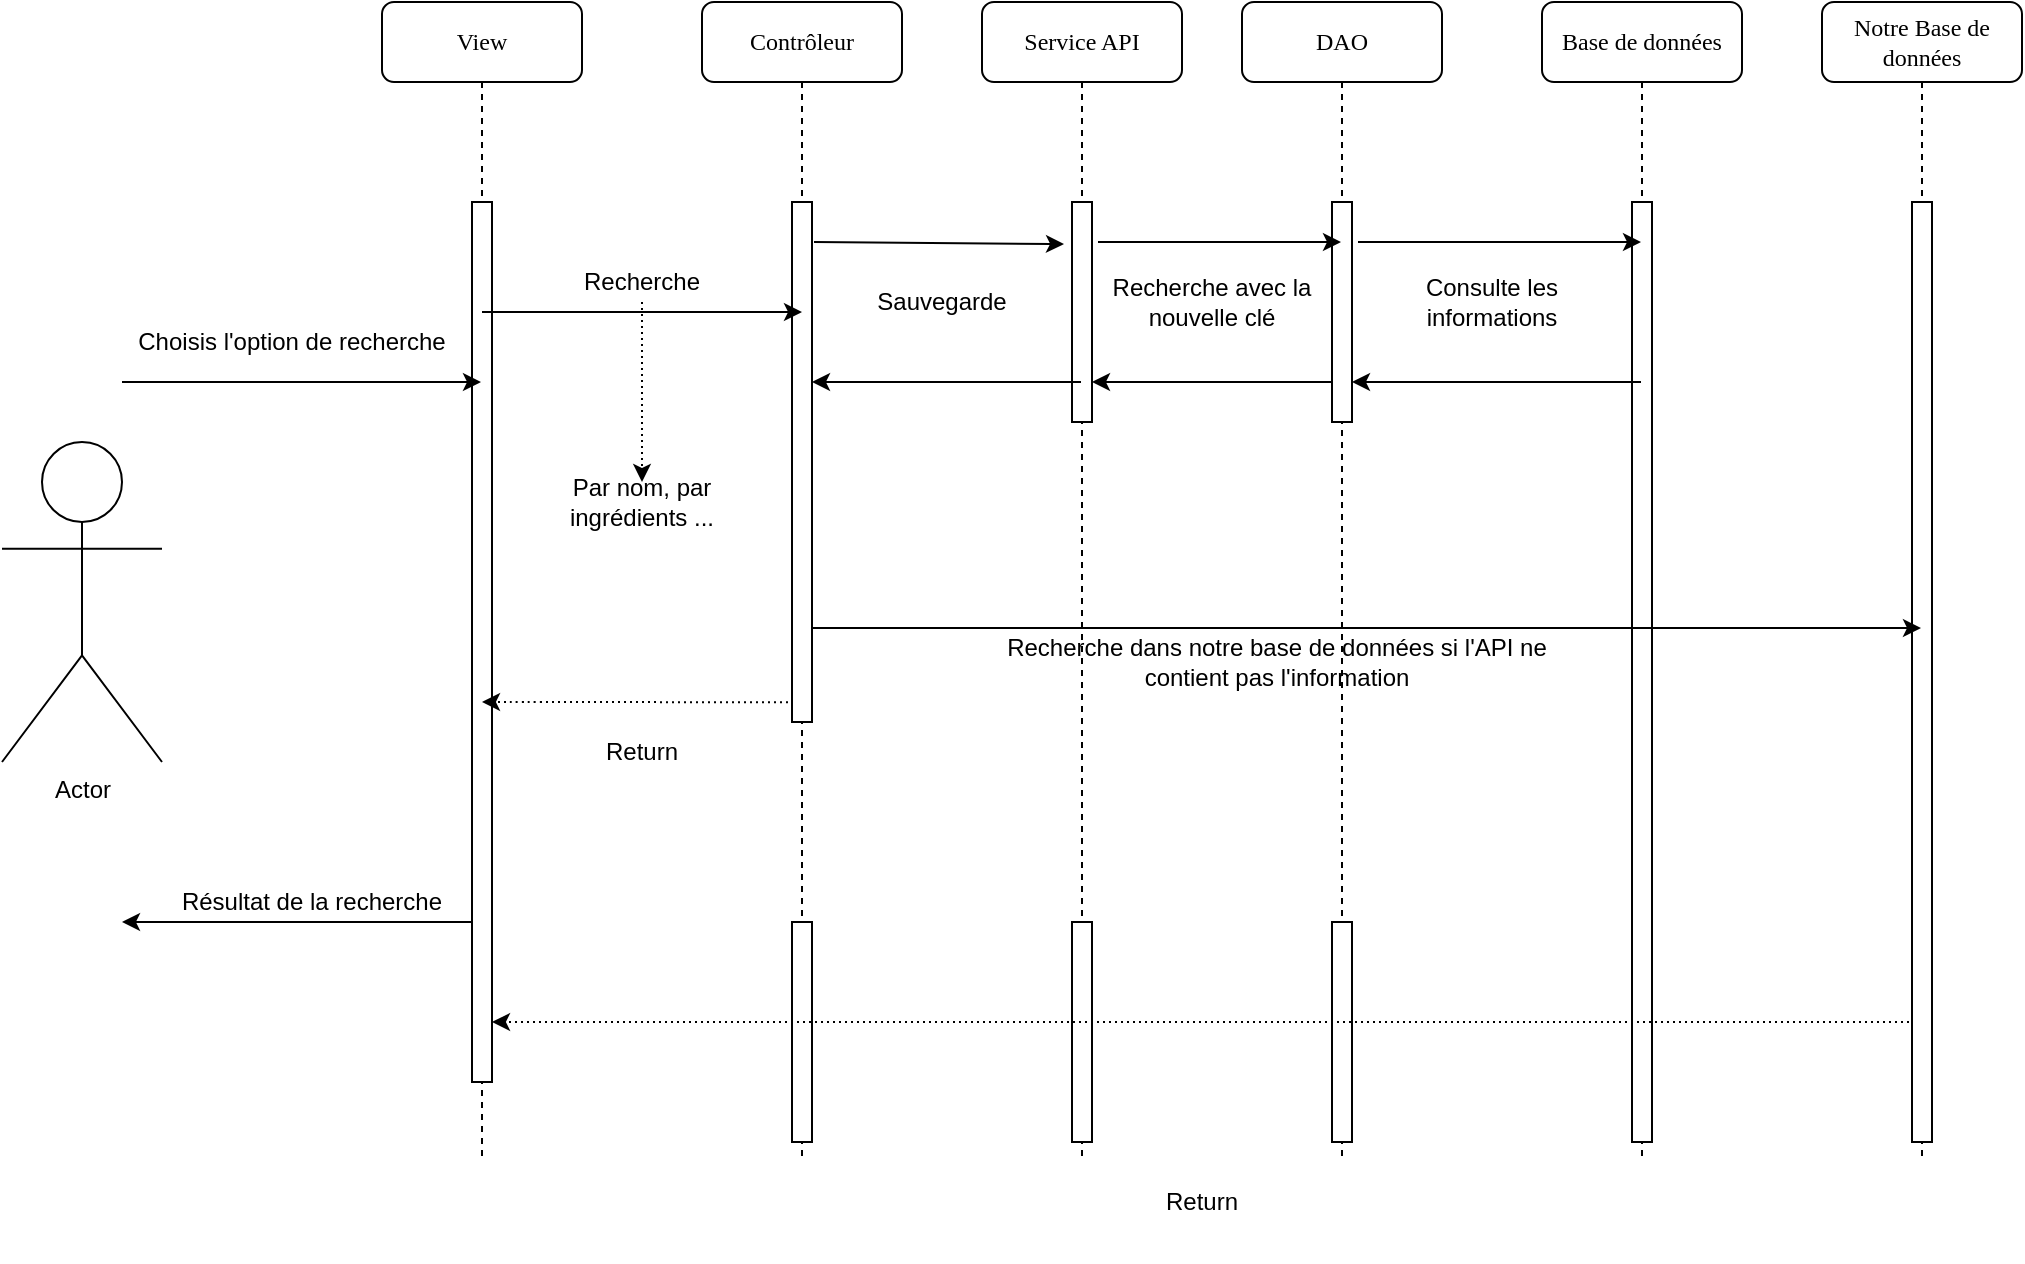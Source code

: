 <mxfile version="13.7.7" type="github">
  <diagram name="Page-1" id="13e1069c-82ec-6db2-03f1-153e76fe0fe0">
    <mxGraphModel dx="1422" dy="787" grid="1" gridSize="10" guides="1" tooltips="1" connect="1" arrows="1" fold="1" page="1" pageScale="1" pageWidth="1100" pageHeight="850" background="#ffffff" math="0" shadow="0">
      <root>
        <mxCell id="0" />
        <mxCell id="1" parent="0" />
        <mxCell id="7baba1c4bc27f4b0-2" value="View" style="shape=umlLifeline;perimeter=lifelinePerimeter;whiteSpace=wrap;html=1;container=1;collapsible=0;recursiveResize=0;outlineConnect=0;rounded=1;shadow=0;comic=0;labelBackgroundColor=none;strokeWidth=1;fontFamily=Verdana;fontSize=12;align=center;" parent="1" vertex="1">
          <mxGeometry x="240" y="80" width="100" height="580" as="geometry" />
        </mxCell>
        <mxCell id="7baba1c4bc27f4b0-10" value="" style="html=1;points=[];perimeter=orthogonalPerimeter;rounded=0;shadow=0;comic=0;labelBackgroundColor=none;strokeWidth=1;fontFamily=Verdana;fontSize=12;align=center;" parent="7baba1c4bc27f4b0-2" vertex="1">
          <mxGeometry x="45" y="100" width="10" height="440" as="geometry" />
        </mxCell>
        <mxCell id="7baba1c4bc27f4b0-3" value="Contrôleur" style="shape=umlLifeline;perimeter=lifelinePerimeter;whiteSpace=wrap;html=1;container=1;collapsible=0;recursiveResize=0;outlineConnect=0;rounded=1;shadow=0;comic=0;labelBackgroundColor=none;strokeWidth=1;fontFamily=Verdana;fontSize=12;align=center;" parent="1" vertex="1">
          <mxGeometry x="400" y="80" width="100" height="580" as="geometry" />
        </mxCell>
        <mxCell id="7baba1c4bc27f4b0-13" value="" style="html=1;points=[];perimeter=orthogonalPerimeter;rounded=0;shadow=0;comic=0;labelBackgroundColor=none;strokeWidth=1;fontFamily=Verdana;fontSize=12;align=center;" parent="7baba1c4bc27f4b0-3" vertex="1">
          <mxGeometry x="45" y="100" width="10" height="260" as="geometry" />
        </mxCell>
        <mxCell id="_uyufcizbD-MGClpZUuU-34" value="" style="html=1;points=[];perimeter=orthogonalPerimeter;rounded=0;shadow=0;comic=0;labelBackgroundColor=none;strokeWidth=1;fontFamily=Verdana;fontSize=12;align=center;" parent="7baba1c4bc27f4b0-3" vertex="1">
          <mxGeometry x="45" y="460" width="10" height="110" as="geometry" />
        </mxCell>
        <mxCell id="7baba1c4bc27f4b0-4" value="Service API" style="shape=umlLifeline;perimeter=lifelinePerimeter;whiteSpace=wrap;html=1;container=1;collapsible=0;recursiveResize=0;outlineConnect=0;rounded=1;shadow=0;comic=0;labelBackgroundColor=none;strokeWidth=1;fontFamily=Verdana;fontSize=12;align=center;" parent="1" vertex="1">
          <mxGeometry x="540" y="80" width="100" height="580" as="geometry" />
        </mxCell>
        <mxCell id="_uyufcizbD-MGClpZUuU-7" value="" style="html=1;points=[];perimeter=orthogonalPerimeter;rounded=0;shadow=0;comic=0;labelBackgroundColor=none;strokeWidth=1;fontFamily=Verdana;fontSize=12;align=center;" parent="7baba1c4bc27f4b0-4" vertex="1">
          <mxGeometry x="45" y="100" width="10" height="110" as="geometry" />
        </mxCell>
        <mxCell id="_uyufcizbD-MGClpZUuU-33" value="" style="html=1;points=[];perimeter=orthogonalPerimeter;rounded=0;shadow=0;comic=0;labelBackgroundColor=none;strokeWidth=1;fontFamily=Verdana;fontSize=12;align=center;" parent="7baba1c4bc27f4b0-4" vertex="1">
          <mxGeometry x="45" y="460" width="10" height="110" as="geometry" />
        </mxCell>
        <mxCell id="7baba1c4bc27f4b0-5" value="DAO" style="shape=umlLifeline;perimeter=lifelinePerimeter;whiteSpace=wrap;html=1;container=1;collapsible=0;recursiveResize=0;outlineConnect=0;rounded=1;shadow=0;comic=0;labelBackgroundColor=none;strokeWidth=1;fontFamily=Verdana;fontSize=12;align=center;" parent="1" vertex="1">
          <mxGeometry x="670" y="80" width="100" height="580" as="geometry" />
        </mxCell>
        <mxCell id="_uyufcizbD-MGClpZUuU-8" value="" style="html=1;points=[];perimeter=orthogonalPerimeter;rounded=0;shadow=0;comic=0;labelBackgroundColor=none;strokeWidth=1;fontFamily=Verdana;fontSize=12;align=center;" parent="7baba1c4bc27f4b0-5" vertex="1">
          <mxGeometry x="45" y="100" width="10" height="110" as="geometry" />
        </mxCell>
        <mxCell id="_uyufcizbD-MGClpZUuU-32" value="" style="html=1;points=[];perimeter=orthogonalPerimeter;rounded=0;shadow=0;comic=0;labelBackgroundColor=none;strokeWidth=1;fontFamily=Verdana;fontSize=12;align=center;" parent="7baba1c4bc27f4b0-5" vertex="1">
          <mxGeometry x="45" y="460" width="10" height="110" as="geometry" />
        </mxCell>
        <mxCell id="7baba1c4bc27f4b0-6" value="Base de données" style="shape=umlLifeline;perimeter=lifelinePerimeter;whiteSpace=wrap;html=1;container=1;collapsible=0;recursiveResize=0;outlineConnect=0;rounded=1;shadow=0;comic=0;labelBackgroundColor=none;strokeWidth=1;fontFamily=Verdana;fontSize=12;align=center;" parent="1" vertex="1">
          <mxGeometry x="820" y="80" width="100" height="580" as="geometry" />
        </mxCell>
        <mxCell id="_uyufcizbD-MGClpZUuU-9" value="" style="html=1;points=[];perimeter=orthogonalPerimeter;rounded=0;shadow=0;comic=0;labelBackgroundColor=none;strokeWidth=1;fontFamily=Verdana;fontSize=12;align=center;" parent="7baba1c4bc27f4b0-6" vertex="1">
          <mxGeometry x="45" y="100" width="10" height="470" as="geometry" />
        </mxCell>
        <mxCell id="_uyufcizbD-MGClpZUuU-2" value="Actor" style="shape=umlActor;verticalLabelPosition=bottom;verticalAlign=top;html=1;outlineConnect=0;" parent="1" vertex="1">
          <mxGeometry x="50" y="300" width="80" height="160" as="geometry" />
        </mxCell>
        <mxCell id="_uyufcizbD-MGClpZUuU-4" value="" style="endArrow=classic;html=1;" parent="1" target="7baba1c4bc27f4b0-2" edge="1">
          <mxGeometry width="50" height="50" relative="1" as="geometry">
            <mxPoint x="110" y="270" as="sourcePoint" />
            <mxPoint x="640" y="330" as="targetPoint" />
          </mxGeometry>
        </mxCell>
        <mxCell id="_uyufcizbD-MGClpZUuU-5" value="Choisis l&#39;option de recherche" style="text;html=1;strokeColor=none;fillColor=none;align=center;verticalAlign=middle;whiteSpace=wrap;rounded=0;" parent="1" vertex="1">
          <mxGeometry x="110" y="230" width="170" height="40" as="geometry" />
        </mxCell>
        <mxCell id="_uyufcizbD-MGClpZUuU-6" value="" style="endArrow=classic;html=1;" parent="1" edge="1">
          <mxGeometry width="50" height="50" relative="1" as="geometry">
            <mxPoint x="290" y="235" as="sourcePoint" />
            <mxPoint x="450" y="235" as="targetPoint" />
          </mxGeometry>
        </mxCell>
        <mxCell id="_uyufcizbD-MGClpZUuU-10" value="" style="endArrow=classic;html=1;entryX=-0.4;entryY=0.191;entryDx=0;entryDy=0;entryPerimeter=0;exitX=1.1;exitY=0.077;exitDx=0;exitDy=0;exitPerimeter=0;" parent="1" source="7baba1c4bc27f4b0-13" edge="1" target="_uyufcizbD-MGClpZUuU-7">
          <mxGeometry width="50" height="50" relative="1" as="geometry">
            <mxPoint x="590" y="380" as="sourcePoint" />
            <mxPoint x="580" y="280" as="targetPoint" />
            <Array as="points" />
          </mxGeometry>
        </mxCell>
        <mxCell id="_uyufcizbD-MGClpZUuU-11" value="" style="endArrow=classic;html=1;exitX=1.3;exitY=0.182;exitDx=0;exitDy=0;exitPerimeter=0;" parent="1" edge="1" target="7baba1c4bc27f4b0-5" source="_uyufcizbD-MGClpZUuU-7">
          <mxGeometry width="50" height="50" relative="1" as="geometry">
            <mxPoint x="600" y="230" as="sourcePoint" />
            <mxPoint x="720" y="230" as="targetPoint" />
            <Array as="points">
              <mxPoint x="670" y="200" />
            </Array>
          </mxGeometry>
        </mxCell>
        <mxCell id="_uyufcizbD-MGClpZUuU-12" value="" style="endArrow=classic;html=1;exitX=1.3;exitY=0.182;exitDx=0;exitDy=0;exitPerimeter=0;" parent="1" source="_uyufcizbD-MGClpZUuU-8" target="7baba1c4bc27f4b0-6" edge="1">
          <mxGeometry width="50" height="50" relative="1" as="geometry">
            <mxPoint x="590" y="380" as="sourcePoint" />
            <mxPoint x="810" y="220" as="targetPoint" />
            <Array as="points">
              <mxPoint x="800" y="200" />
              <mxPoint x="810" y="200" />
            </Array>
          </mxGeometry>
        </mxCell>
        <mxCell id="_uyufcizbD-MGClpZUuU-17" value="" style="edgeStyle=orthogonalEdgeStyle;rounded=0;orthogonalLoop=1;jettySize=auto;html=1;dashed=1;dashPattern=1 2;" parent="1" source="_uyufcizbD-MGClpZUuU-13" target="_uyufcizbD-MGClpZUuU-14" edge="1">
          <mxGeometry relative="1" as="geometry" />
        </mxCell>
        <mxCell id="_uyufcizbD-MGClpZUuU-13" value="Recherche" style="text;html=1;strokeColor=none;fillColor=none;align=center;verticalAlign=middle;whiteSpace=wrap;rounded=0;" parent="1" vertex="1">
          <mxGeometry x="310" y="210" width="120" height="20" as="geometry" />
        </mxCell>
        <mxCell id="_uyufcizbD-MGClpZUuU-14" value="Par nom, par ingrédients ..." style="text;html=1;strokeColor=none;fillColor=none;align=center;verticalAlign=middle;whiteSpace=wrap;rounded=0;" parent="1" vertex="1">
          <mxGeometry x="310" y="320" width="120" height="20" as="geometry" />
        </mxCell>
        <mxCell id="_uyufcizbD-MGClpZUuU-24" value="Sauvegarde" style="text;html=1;strokeColor=none;fillColor=none;align=center;verticalAlign=middle;whiteSpace=wrap;rounded=0;" parent="1" vertex="1">
          <mxGeometry x="500" y="220" width="40" height="20" as="geometry" />
        </mxCell>
        <mxCell id="_uyufcizbD-MGClpZUuU-25" value="Recherche avec la nouvelle clé" style="text;html=1;strokeColor=none;fillColor=none;align=center;verticalAlign=middle;whiteSpace=wrap;rounded=0;spacing=2;" parent="1" vertex="1">
          <mxGeometry x="600" y="220" width="110" height="20" as="geometry" />
        </mxCell>
        <mxCell id="_uyufcizbD-MGClpZUuU-27" value="Consulte les informations" style="text;html=1;strokeColor=none;fillColor=none;align=center;verticalAlign=middle;whiteSpace=wrap;rounded=0;" parent="1" vertex="1">
          <mxGeometry x="730" y="220" width="130" height="20" as="geometry" />
        </mxCell>
        <mxCell id="_uyufcizbD-MGClpZUuU-30" value="" style="endArrow=classic;html=1;" parent="1" edge="1">
          <mxGeometry width="50" height="50" relative="1" as="geometry">
            <mxPoint x="130" y="540" as="sourcePoint" />
            <mxPoint x="110" y="540" as="targetPoint" />
            <Array as="points">
              <mxPoint x="290" y="540" />
            </Array>
          </mxGeometry>
        </mxCell>
        <mxCell id="_uyufcizbD-MGClpZUuU-31" value="Résultat de la recherche" style="text;html=1;strokeColor=none;fillColor=none;align=center;verticalAlign=middle;whiteSpace=wrap;rounded=0;" parent="1" vertex="1">
          <mxGeometry x="120" y="520" width="170" height="20" as="geometry" />
        </mxCell>
        <mxCell id="_uyufcizbD-MGClpZUuU-35" value="" style="endArrow=classic;html=1;dashed=1;dashPattern=1 2;" parent="1" source="VzYuKTJ6jCmOki1PM8pT-7" target="7baba1c4bc27f4b0-10" edge="1">
          <mxGeometry width="50" height="50" relative="1" as="geometry">
            <mxPoint x="590" y="390" as="sourcePoint" />
            <mxPoint x="640" y="340" as="targetPoint" />
            <Array as="points">
              <mxPoint x="640" y="590" />
            </Array>
          </mxGeometry>
        </mxCell>
        <mxCell id="_uyufcizbD-MGClpZUuU-36" value="Return" style="text;html=1;strokeColor=none;fillColor=none;align=center;verticalAlign=middle;whiteSpace=wrap;rounded=0;" parent="1" vertex="1">
          <mxGeometry x="540" y="650" width="220" height="60" as="geometry" />
        </mxCell>
        <mxCell id="VzYuKTJ6jCmOki1PM8pT-7" value="Notre Base de données" style="shape=umlLifeline;perimeter=lifelinePerimeter;whiteSpace=wrap;html=1;container=1;collapsible=0;recursiveResize=0;outlineConnect=0;rounded=1;shadow=0;comic=0;labelBackgroundColor=none;strokeWidth=1;fontFamily=Verdana;fontSize=12;align=center;" vertex="1" parent="1">
          <mxGeometry x="960" y="80" width="100" height="580" as="geometry" />
        </mxCell>
        <mxCell id="VzYuKTJ6jCmOki1PM8pT-8" value="" style="html=1;points=[];perimeter=orthogonalPerimeter;rounded=0;shadow=0;comic=0;labelBackgroundColor=none;strokeWidth=1;fontFamily=Verdana;fontSize=12;align=center;" vertex="1" parent="VzYuKTJ6jCmOki1PM8pT-7">
          <mxGeometry x="45" y="100" width="10" height="470" as="geometry" />
        </mxCell>
        <mxCell id="VzYuKTJ6jCmOki1PM8pT-10" value="" style="endArrow=classic;html=1;exitX=1;exitY=0.482;exitDx=0;exitDy=0;exitPerimeter=0;" edge="1" parent="1" target="VzYuKTJ6jCmOki1PM8pT-7">
          <mxGeometry width="50" height="50" relative="1" as="geometry">
            <mxPoint x="455" y="393.02" as="sourcePoint" />
            <mxPoint x="570" y="380" as="targetPoint" />
          </mxGeometry>
        </mxCell>
        <mxCell id="VzYuKTJ6jCmOki1PM8pT-11" value="Recherche dans notre base de données si l&#39;API ne contient pas l&#39;information" style="text;html=1;strokeColor=none;fillColor=none;align=center;verticalAlign=middle;whiteSpace=wrap;rounded=0;" vertex="1" parent="1">
          <mxGeometry x="540" y="400" width="295" height="20" as="geometry" />
        </mxCell>
        <mxCell id="VzYuKTJ6jCmOki1PM8pT-13" value="" style="endArrow=classic;html=1;" edge="1" parent="1">
          <mxGeometry width="50" height="50" relative="1" as="geometry">
            <mxPoint x="715" y="270" as="sourcePoint" />
            <mxPoint x="595" y="270" as="targetPoint" />
            <Array as="points">
              <mxPoint x="657.5" y="270" />
            </Array>
          </mxGeometry>
        </mxCell>
        <mxCell id="VzYuKTJ6jCmOki1PM8pT-14" value="" style="endArrow=classic;html=1;" edge="1" parent="1" source="7baba1c4bc27f4b0-6" target="_uyufcizbD-MGClpZUuU-8">
          <mxGeometry width="50" height="50" relative="1" as="geometry">
            <mxPoint x="780" y="270" as="sourcePoint" />
            <mxPoint x="750" y="270" as="targetPoint" />
            <Array as="points">
              <mxPoint x="780" y="270" />
            </Array>
          </mxGeometry>
        </mxCell>
        <mxCell id="VzYuKTJ6jCmOki1PM8pT-15" value="" style="endArrow=classic;html=1;entryX=1;entryY=0.346;entryDx=0;entryDy=0;entryPerimeter=0;" edge="1" parent="1" source="7baba1c4bc27f4b0-4" target="7baba1c4bc27f4b0-13">
          <mxGeometry width="50" height="50" relative="1" as="geometry">
            <mxPoint x="540" y="260" as="sourcePoint" />
            <mxPoint x="420" y="260" as="targetPoint" />
            <Array as="points">
              <mxPoint x="483" y="270" />
            </Array>
          </mxGeometry>
        </mxCell>
        <mxCell id="VzYuKTJ6jCmOki1PM8pT-18" value="" style="endArrow=classic;html=1;dashed=1;dashPattern=1 2;exitX=-0.2;exitY=0.962;exitDx=0;exitDy=0;exitPerimeter=0;" edge="1" parent="1" source="7baba1c4bc27f4b0-13" target="7baba1c4bc27f4b0-2">
          <mxGeometry width="50" height="50" relative="1" as="geometry">
            <mxPoint x="550" y="530" as="sourcePoint" />
            <mxPoint x="-164.5" y="530" as="targetPoint" />
            <Array as="points">
              <mxPoint x="310" y="430" />
            </Array>
          </mxGeometry>
        </mxCell>
        <mxCell id="VzYuKTJ6jCmOki1PM8pT-19" value="Return" style="text;html=1;strokeColor=none;fillColor=none;align=center;verticalAlign=middle;whiteSpace=wrap;rounded=0;" vertex="1" parent="1">
          <mxGeometry x="260" y="425" width="220" height="60" as="geometry" />
        </mxCell>
      </root>
    </mxGraphModel>
  </diagram>
</mxfile>
